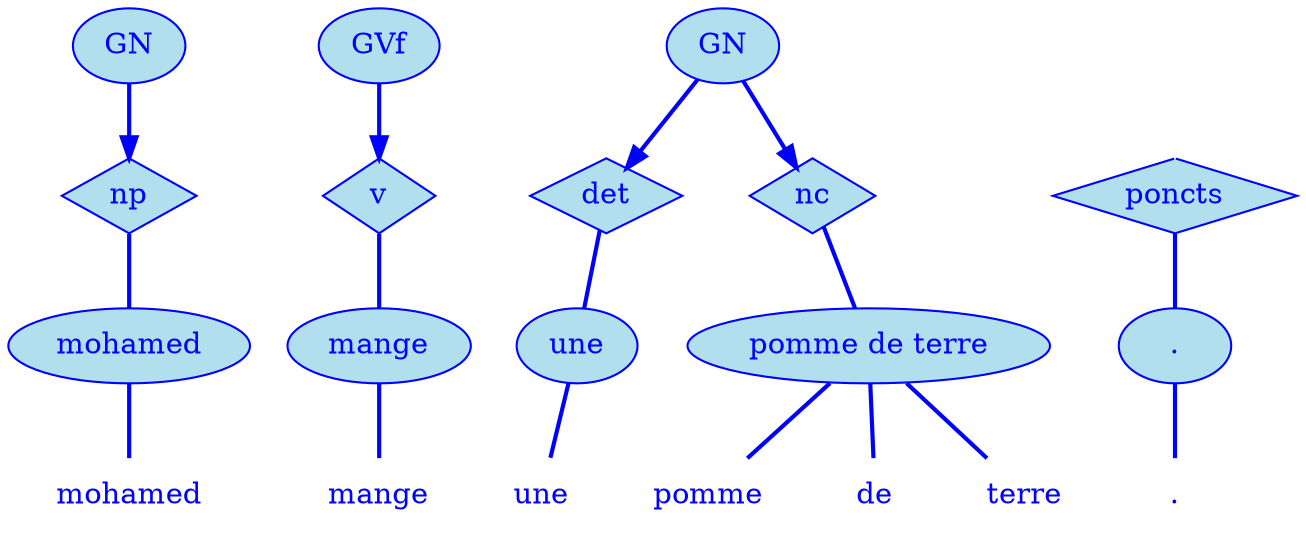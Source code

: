 digraph g {
	graph [bb="0,0,596,252"];
	node [label="\N"];
	graph [_draw_="c 5 -white C 5 -white P 4 0 0 0 252 596 252 596 0 ",
		xdotversion="1.2"];
	"mc1s1_t1#token84" [label=mohamed, shape=plaintext, fillcolor=lightblue2, fontcolor=blue, pos="58,18", width="1.17", height="0.50", _ldraw_="F 14.000000 11 -Times-Roman c 4 -blue T 58 13 0 68 7 -mohamed "];
	"mc1s1_W1#wordmc1s1_t1#token" [label=mohamed, shape=ellipse, fillcolor=lightblue2, fontcolor=blue, pos="58,90", width="1.61", height="0.50", color=blue, style=filled, _draw_="S 6 -filled c 4 -blue C 10 -lightblue2 E 58 90 58 18 ", _ldraw_="F 14.000000 11 -Times-Roman c 4 -blue T 58 85 0 68 7 -mohamed "];
	"mc1s1_P13#pos" [label=np, shape=diamond, fillcolor=lightblue2, fontcolor=blue, pos="58,162", width="0.75", height="0.50", color=blue, style=filled, _draw_="S 6 -filled c 4 -blue C 10 -lightblue2 P 4 58 180 31 162 58 144 85 162 ", _ldraw_="F 14.000000 11 -Times-Roman c 4 -blue T 58 157 0 17 2 -np "];
	"mc1s1_chk0#chunk" [label=GN, fillcolor=lightblue2, fontcolor=blue, pos="58,234", width="0.75", height="0.50", color=blue, style=filled, arrowhead=doubleoctagon, _draw_="S 6 -filled c 4 -blue C 10 -lightblue2 E 58 234 27 18 ", _ldraw_="F 14.000000 11 -Times-Roman c 4 -blue T 58 229 0 22 2 -GN "];
	"mc1s1_t3#token87" [label=mange, shape=plaintext, fillcolor=lightblue2, fontcolor=blue, pos="178,18", width="0.86", height="0.50", _ldraw_="F 14.000000 11 -Times-Roman c 4 -blue T 178 13 0 47 5 -mange "];
	"mc1s1_W2#wordmc1s1_t3#token" [label=mange, shape=ellipse, fillcolor=lightblue2, fontcolor=blue, pos="178,90", width="1.22", height="0.50", color=blue, style=filled, _draw_="S 6 -filled c 4 -blue C 10 -lightblue2 E 178 90 44 18 ", _ldraw_="F 14.000000 11 -Times-Roman c 4 -blue T 178 85 0 47 5 -mange "];
	"mc1s1_P47L3#pos" [label=v, shape=diamond, fillcolor=lightblue2, fontcolor=blue, pos="178,162", width="0.75", height="0.50", color=blue, style=filled, _draw_="S 6 -filled c 4 -blue C 10 -lightblue2 P 4 178 180 151 162 178 144 205 162 ", _ldraw_="F 14.000000 11 -Times-Roman c 4 -blue T 178 157 0 8 1 -v "];
	"mc1s1_chk4#chunk" [label=GVf, fillcolor=lightblue2, fontcolor=blue, pos="178,234", width="0.81", height="0.50", color=blue, style=filled, arrowhead=doubleoctagon, _draw_="S 6 -filled c 4 -blue C 10 -lightblue2 E 178 234 29 18 ", _ldraw_="F 14.000000 11 -Times-Roman c 4 -blue T 178 229 0 26 3 -GVf "];
	"mc1s1_t5#token78" [label=une, shape=plaintext, fillcolor=lightblue2, fontcolor=blue, pos="254,18", width="0.75", height="0.50", _ldraw_="F 14.000000 11 -Times-Roman c 4 -blue T 254 13 0 26 3 -une "];
	"mc1s1_W3#wordmc1s1_t5#token" [label=une, shape=ellipse, fillcolor=lightblue2, fontcolor=blue, pos="271,90", width="0.81", height="0.50", color=blue, style=filled, _draw_="S 6 -filled c 4 -blue C 10 -lightblue2 E 271 90 29 18 ", _ldraw_="F 14.000000 11 -Times-Roman c 4 -blue T 271 85 0 26 3 -une "];
	"mc1s1_P52L1#pos" [label=det, shape=diamond, fillcolor=lightblue2, fontcolor=blue, pos="286,162", width="0.75", height="0.50", color=blue, style=filled, _draw_="S 6 -filled c 4 -blue C 10 -lightblue2 P 4 286 180 259 162 286 144 313 162 ", _ldraw_="F 14.000000 11 -Times-Roman c 4 -blue T 286 157 0 23 3 -det "];
	"mc1s1_t7#token16" [label=pomme, shape=plaintext, fillcolor=lightblue2, fontcolor=blue, pos="332,18", width="0.92", height="0.50", _ldraw_="F 14.000000 11 -Times-Roman c 4 -blue T 332 13 0 50 5 -pomme "];
	"mc1s1_t9#token94" [label=de, shape=plaintext, fillcolor=lightblue2, fontcolor=blue, pos="410,18", width="0.75", height="0.50", _ldraw_="F 14.000000 11 -Times-Roman c 4 -blue T 410 13 0 17 2 -de "];
	"mc1s1_t11#token36" [label=terre, shape=plaintext, fillcolor=lightblue2, fontcolor=blue, pos="482,18", width="0.75", height="0.50", _ldraw_="F 14.000000 11 -Times-Roman c 4 -blue T 482 13 0 35 5 -terre "];
	"mc1s1_W7#wordmc1s1_t7#tokenmc1s1_t8#tokenmc1s1_t9#tokenmc1s1_t10#tokenmc1s1_t11#token" [label="pomme de terre", shape=ellipse, fillcolor=lightblue2, fontcolor=blue, pos="408,90", width="2.42", height="0.50", color=blue, style=filled, _draw_="S 6 -filled c 4 -blue C 10 -lightblue2 E 408 90 87 18 ", _ldraw_="F 14.000000 11 -Times-Roman c 4 -blue T 408 85 0 110 14 -pomme de terre "];
	"mc1s1_P56L1#pos" [label=nc, shape=diamond, fillcolor=lightblue2, fontcolor=blue, pos="377,162", width="0.75", height="0.50", color=blue, style=filled, _draw_="S 6 -filled c 4 -blue C 10 -lightblue2 P 4 377 180 350 162 377 144 404 162 ", _ldraw_="F 14.000000 11 -Times-Roman c 4 -blue T 377 157 0 16 2 -nc "];
	"mc1s1_chk1#chunk" [label=GN, fillcolor=lightblue2, fontcolor=blue, pos="353,234", width="0.75", height="0.50", color=blue, style=filled, arrowhead=doubleoctagon, _draw_="S 6 -filled c 4 -blue C 10 -lightblue2 E 353 234 27 18 ", _ldraw_="F 14.000000 11 -Times-Roman c 4 -blue T 353 229 0 22 2 -GN "];
	"mc1s1_t13#token87" [label=".", shape=plaintext, fillcolor=lightblue2, fontcolor=blue, pos="554,18", width="0.75", height="0.50", _ldraw_="F 14.000000 11 -Times-Roman c 4 -blue T 554 13 0 5 1 -. "];
	"mc1s1_W8#wordmc1s1_t13#token" [label=".", shape=ellipse, fillcolor=lightblue2, fontcolor=blue, pos="554,90", width="0.75", height="0.50", color=blue, style=filled, _draw_="S 6 -filled c 4 -blue C 10 -lightblue2 E 554 90 27 18 ", _ldraw_="F 14.000000 11 -Times-Roman c 4 -blue T 554 85 0 5 1 -. "];
	"mc1s1_P57L1#pos" [label=poncts, shape=diamond, fillcolor=lightblue2, fontcolor=blue, pos="554,162", width="1.17", height="0.50", color=blue, style=filled, _draw_="S 6 -filled c 4 -blue C 10 -lightblue2 P 4 554 180 512 162 554 144 596 162 ", _ldraw_="F 14.000000 11 -Times-Roman c 4 -blue T 554 157 0 45 6 -poncts "];
	"mc1s1_P57L1#pos#empty" [shape=point, fillcolor=white, fontcolor=white, pos="554,234", width="0.06", height="0.06", color=white, size=2, _draw_="S 6 -filled c 5 -white C 5 -white E 554 234 2 2 "];
	"mc1s1_W1#wordmc1s1_t1#token" -> "mc1s1_t1#token84" [arrowhead=none, color=blue, fontcolor=blue, style=bold, minlen=1, pos="58,72 58,61 58,47 58,36", _draw_="S 4 -bold c 4 -blue B 4 58 72 58 61 58 47 58 36 "];
	"mc1s1_P13#pos" -> "mc1s1_W1#wordmc1s1_t1#token" [arrowhead=none, color=blue, fontcolor=blue, style=bold, minlen=1, pos="58,144 58,133 58,119 58,108", _draw_="S 4 -bold c 4 -blue B 4 58 144 58 133 58 119 58 108 "];
	"mc1s1_chk0#chunk" -> "mc1s1_P13#pos" [color=blue, fontcolor=blue, style=bold, minlen=1, pos="e,58,180 58,216 58,208 58,199 58,190", shape=normal, _draw_="S 4 -bold c 4 -blue B 4 58 216 58 208 58 199 58 190 ", _hdraw_="S 5 -solid S 15 -setlinewidth(1) c 4 -blue C 4 -blue P 3 62 190 58 180 55 190 "];
	"mc1s1_W2#wordmc1s1_t3#token" -> "mc1s1_t3#token87" [arrowhead=none, color=blue, fontcolor=blue, style=bold, minlen=1, pos="178,72 178,61 178,47 178,36", _draw_="S 4 -bold c 4 -blue B 4 178 72 178 61 178 47 178 36 "];
	"mc1s1_P47L3#pos" -> "mc1s1_W2#wordmc1s1_t3#token" [arrowhead=none, color=blue, fontcolor=blue, style=bold, minlen=1, pos="178,144 178,133 178,119 178,108", _draw_="S 4 -bold c 4 -blue B 4 178 144 178 133 178 119 178 108 "];
	"mc1s1_chk4#chunk" -> "mc1s1_P47L3#pos" [color=blue, fontcolor=blue, style=bold, minlen=1, pos="e,178,180 178,216 178,208 178,199 178,190", shape=normal, _draw_="S 4 -bold c 4 -blue B 4 178 216 178 208 178 199 178 190 ", _hdraw_="S 5 -solid S 15 -setlinewidth(1) c 4 -blue C 4 -blue P 3 182 190 178 180 175 190 "];
	"mc1s1_W3#wordmc1s1_t5#token" -> "mc1s1_t5#token78" [arrowhead=none, color=blue, fontcolor=blue, style=bold, minlen=1, pos="267,72 264,61 261,47 258,36", _draw_="S 4 -bold c 4 -blue B 4 267 72 264 61 261 47 258 36 "];
	"mc1s1_P52L1#pos" -> "mc1s1_W3#wordmc1s1_t5#token" [arrowhead=none, color=blue, fontcolor=blue, style=bold, minlen=1, pos="283,146 280,135 277,120 275,108", _draw_="S 4 -bold c 4 -blue B 4 283 146 280 135 277 120 275 108 "];
	"mc1s1_W7#wordmc1s1_t7#tokenmc1s1_t8#tokenmc1s1_t9#tokenmc1s1_t10#tokenmc1s1_t11#token" -> "mc1s1_t7#token16" [arrowhead=none, color=blue, fontcolor=blue, style=bold, minlen=1, pos="389,72 378,61 363,47 351,36", _draw_="S 4 -bold c 4 -blue B 4 389 72 378 61 363 47 351 36 "];
	"mc1s1_W7#wordmc1s1_t7#tokenmc1s1_t8#tokenmc1s1_t9#tokenmc1s1_t10#tokenmc1s1_t11#token" -> "mc1s1_t9#token94" [arrowhead=none, color=blue, fontcolor=blue, style=bold, minlen=1, pos="409,72 409,61 409,47 410,36", _draw_="S 4 -bold c 4 -blue B 4 409 72 409 61 409 47 410 36 "];
	"mc1s1_W7#wordmc1s1_t7#tokenmc1s1_t8#tokenmc1s1_t9#tokenmc1s1_t10#tokenmc1s1_t11#token" -> "mc1s1_t11#token36" [arrowhead=none, color=blue, fontcolor=blue, style=bold, minlen=1, pos="426,72 437,61 452,47 463,36", _draw_="S 4 -bold c 4 -blue B 4 426 72 437 61 452 47 463 36 "];
	"mc1s1_P56L1#pos" -> "mc1s1_W7#wordmc1s1_t7#tokenmc1s1_t8#tokenmc1s1_t9#tokenmc1s1_t10#tokenmc1s1_t11#token" [arrowhead=none, color=blue, fontcolor=blue, style=bold, minlen=1, pos="383,148 388,137 395,120 400,108", _draw_="S 4 -bold c 4 -blue B 4 383 148 388 137 395 120 400 108 "];
	"mc1s1_chk1#chunk" -> "mc1s1_P52L1#pos" [color=blue, fontcolor=blue, style=bold, minlen=1, pos="e,297,173 338,218 328,207 315,192 304,180", shape=normal, _draw_="S 4 -bold c 4 -blue B 4 338 218 328 207 315 192 304 180 ", _hdraw_="S 5 -solid S 15 -setlinewidth(1) c 4 -blue C 4 -blue P 3 307 178 297 173 302 183 "];
	"mc1s1_chk1#chunk" -> "mc1s1_P56L1#pos" [color=blue, fontcolor=blue, style=bold, minlen=1, pos="e,372,177 359,216 362,207 365,197 369,187", shape=normal, _draw_="S 4 -bold c 4 -blue B 4 359 216 362 207 365 197 369 187 ", _hdraw_="S 5 -solid S 15 -setlinewidth(1) c 4 -blue C 4 -blue P 3 372 188 372 177 366 186 "];
	"mc1s1_W8#wordmc1s1_t13#token" -> "mc1s1_t13#token87" [arrowhead=none, color=blue, fontcolor=blue, style=bold, minlen=1, pos="554,72 554,61 554,47 554,36", _draw_="S 4 -bold c 4 -blue B 4 554 72 554 61 554 47 554 36 "];
	"mc1s1_P57L1#pos" -> "mc1s1_W8#wordmc1s1_t13#token" [arrowhead=none, color=blue, fontcolor=blue, style=bold, minlen=1, pos="554,144 554,133 554,119 554,108", _draw_="S 4 -bold c 4 -blue B 4 554 144 554 133 554 119 554 108 "];
	"mc1s1_P57L1#pos#empty" -> "mc1s1_P57L1#pos" [color=white, fontcolor=white, minlen=1, pos="e,554,180 554,232 554,225 554,207 554,190", shape=none, _draw_="c 5 -white B 4 554 232 554 225 554 207 554 190 ", _hdraw_="S 5 -solid S 15 -setlinewidth(1) c 5 -white C 5 -white P 3 558 190 554 180 551 190 "];
}
